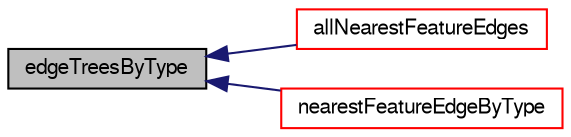 digraph "edgeTreesByType"
{
  bgcolor="transparent";
  edge [fontname="FreeSans",fontsize="10",labelfontname="FreeSans",labelfontsize="10"];
  node [fontname="FreeSans",fontsize="10",shape=record];
  rankdir="LR";
  Node850 [label="edgeTreesByType",height=0.2,width=0.4,color="black", fillcolor="grey75", style="filled", fontcolor="black"];
  Node850 -> Node851 [dir="back",color="midnightblue",fontsize="10",style="solid",fontname="FreeSans"];
  Node851 [label="allNearestFeatureEdges",height=0.2,width=0.4,color="red",URL="$a21786.html#ad565473714b81c35a16d8bf059101ea7",tooltip="Find all the feature edges within searchDistSqr of sample. "];
  Node850 -> Node853 [dir="back",color="midnightblue",fontsize="10",style="solid",fontname="FreeSans"];
  Node853 [label="nearestFeatureEdgeByType",height=0.2,width=0.4,color="red",URL="$a21786.html#aefc9fd869a5dd0a26f26446eb61784b9",tooltip="Find the nearest point on each type of feature edge. "];
}
